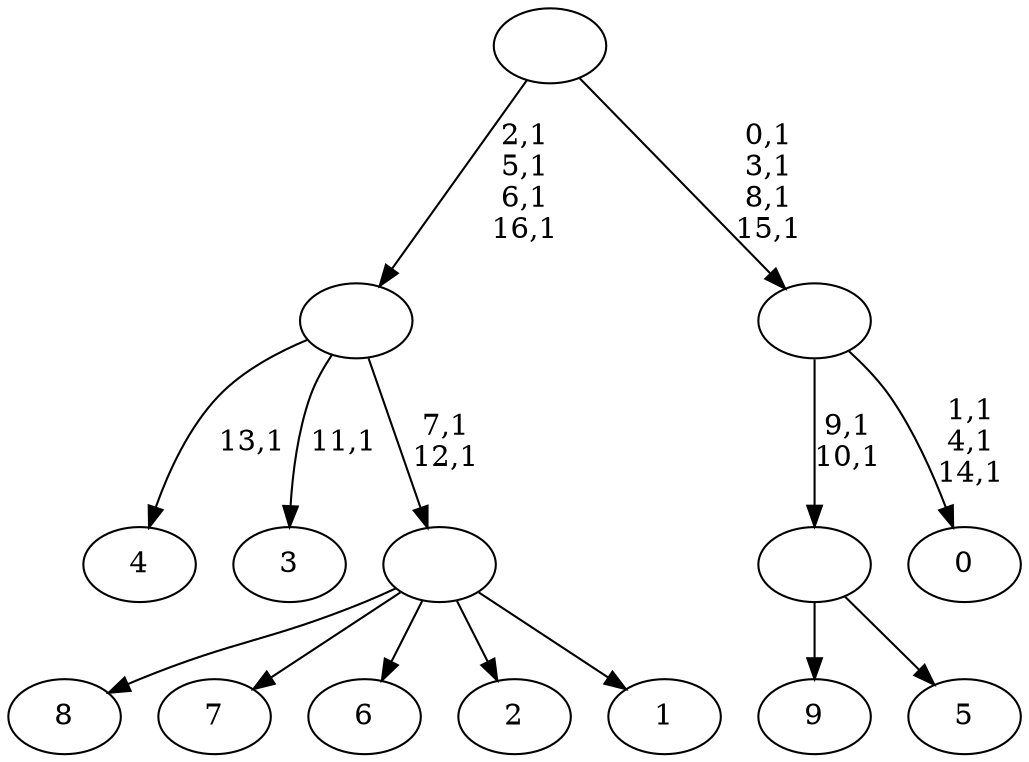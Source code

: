 digraph T {
	27 [label="9"]
	26 [label="8"]
	25 [label="7"]
	24 [label="6"]
	23 [label="5"]
	22 [label=""]
	20 [label="4"]
	18 [label="3"]
	16 [label="2"]
	15 [label="1"]
	14 [label=""]
	12 [label=""]
	8 [label="0"]
	4 [label=""]
	0 [label=""]
	22 -> 27 [label=""]
	22 -> 23 [label=""]
	14 -> 26 [label=""]
	14 -> 25 [label=""]
	14 -> 24 [label=""]
	14 -> 16 [label=""]
	14 -> 15 [label=""]
	12 -> 14 [label="7,1\n12,1"]
	12 -> 18 [label="11,1"]
	12 -> 20 [label="13,1"]
	4 -> 8 [label="1,1\n4,1\n14,1"]
	4 -> 22 [label="9,1\n10,1"]
	0 -> 4 [label="0,1\n3,1\n8,1\n15,1"]
	0 -> 12 [label="2,1\n5,1\n6,1\n16,1"]
}
